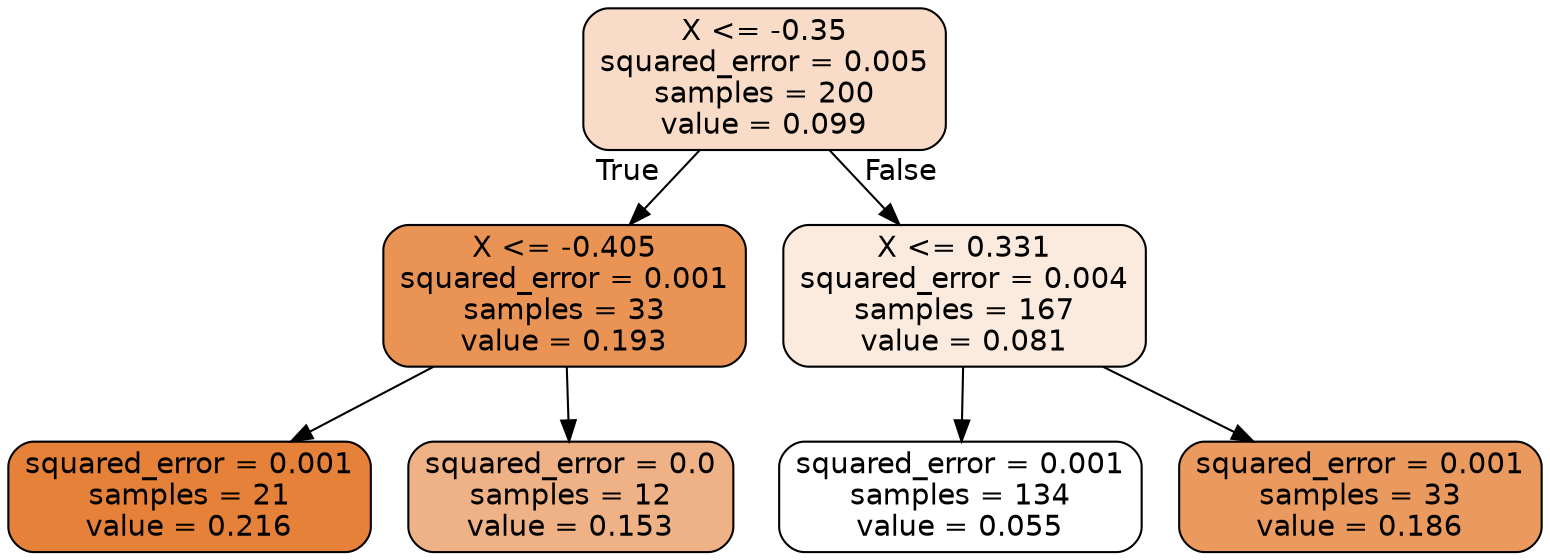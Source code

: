 digraph Tree {
node [shape=box, style="filled, rounded", color="black", fontname="helvetica"] ;
edge [fontname="helvetica"] ;
0 [label="X <= -0.35\nsquared_error = 0.005\nsamples = 200\nvalue = 0.099", fillcolor="#f8dcc8"] ;
1 [label="X <= -0.405\nsquared_error = 0.001\nsamples = 33\nvalue = 0.193", fillcolor="#e99355"] ;
0 -> 1 [labeldistance=2.5, labelangle=45, headlabel="True"] ;
2 [label="squared_error = 0.001\nsamples = 21\nvalue = 0.216", fillcolor="#e58139"] ;
1 -> 2 ;
3 [label="squared_error = 0.0\nsamples = 12\nvalue = 0.153", fillcolor="#efb286"] ;
1 -> 3 ;
4 [label="X <= 0.331\nsquared_error = 0.004\nsamples = 167\nvalue = 0.081", fillcolor="#fbebdf"] ;
0 -> 4 [labeldistance=2.5, labelangle=-45, headlabel="False"] ;
5 [label="squared_error = 0.001\nsamples = 134\nvalue = 0.055", fillcolor="#ffffff"] ;
4 -> 5 ;
6 [label="squared_error = 0.001\nsamples = 33\nvalue = 0.186", fillcolor="#ea995f"] ;
4 -> 6 ;
}